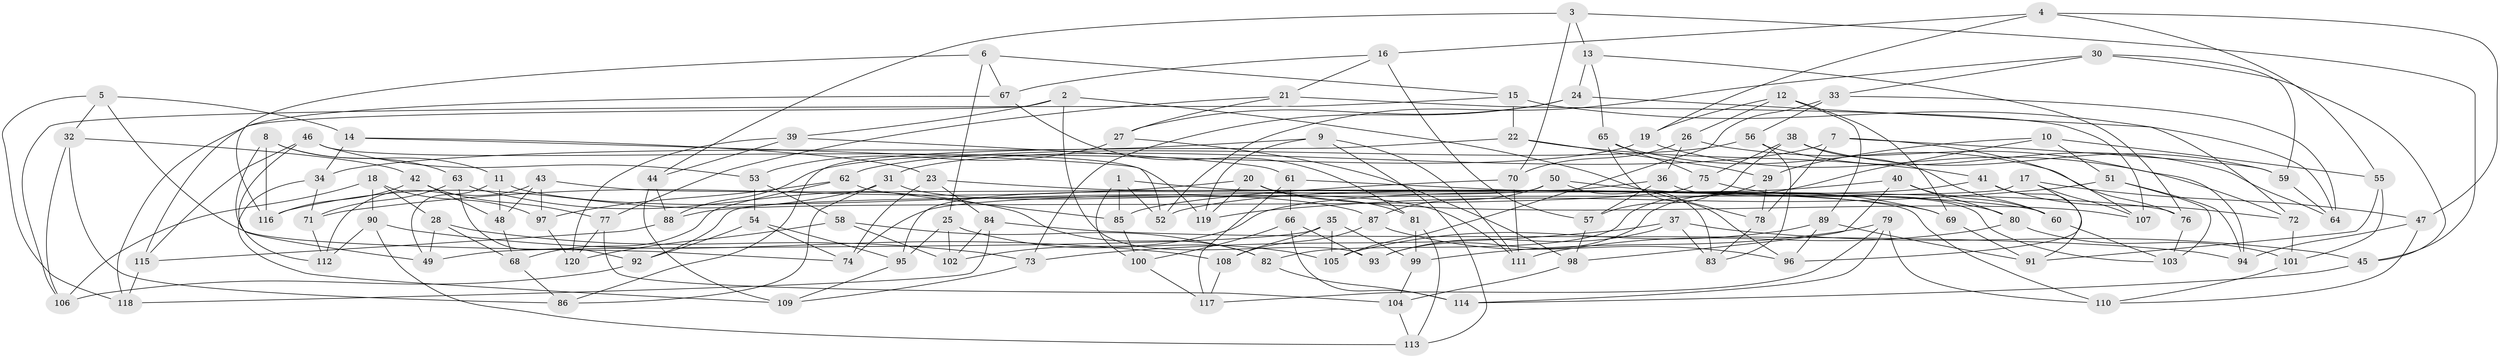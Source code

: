 // coarse degree distribution, {3: 0.14583333333333334, 5: 0.16666666666666666, 4: 0.4166666666666667, 8: 0.10416666666666667, 6: 0.0625, 7: 0.020833333333333332, 11: 0.041666666666666664, 17: 0.020833333333333332, 9: 0.020833333333333332}
// Generated by graph-tools (version 1.1) at 2025/03/03/04/25 22:03:57]
// undirected, 120 vertices, 240 edges
graph export_dot {
graph [start="1"]
  node [color=gray90,style=filled];
  1;
  2;
  3;
  4;
  5;
  6;
  7;
  8;
  9;
  10;
  11;
  12;
  13;
  14;
  15;
  16;
  17;
  18;
  19;
  20;
  21;
  22;
  23;
  24;
  25;
  26;
  27;
  28;
  29;
  30;
  31;
  32;
  33;
  34;
  35;
  36;
  37;
  38;
  39;
  40;
  41;
  42;
  43;
  44;
  45;
  46;
  47;
  48;
  49;
  50;
  51;
  52;
  53;
  54;
  55;
  56;
  57;
  58;
  59;
  60;
  61;
  62;
  63;
  64;
  65;
  66;
  67;
  68;
  69;
  70;
  71;
  72;
  73;
  74;
  75;
  76;
  77;
  78;
  79;
  80;
  81;
  82;
  83;
  84;
  85;
  86;
  87;
  88;
  89;
  90;
  91;
  92;
  93;
  94;
  95;
  96;
  97;
  98;
  99;
  100;
  101;
  102;
  103;
  104;
  105;
  106;
  107;
  108;
  109;
  110;
  111;
  112;
  113;
  114;
  115;
  116;
  117;
  118;
  119;
  120;
  1 -- 85;
  1 -- 110;
  1 -- 52;
  1 -- 100;
  2 -- 39;
  2 -- 93;
  2 -- 78;
  2 -- 115;
  3 -- 44;
  3 -- 70;
  3 -- 13;
  3 -- 45;
  4 -- 55;
  4 -- 16;
  4 -- 19;
  4 -- 47;
  5 -- 32;
  5 -- 14;
  5 -- 118;
  5 -- 74;
  6 -- 67;
  6 -- 116;
  6 -- 25;
  6 -- 15;
  7 -- 59;
  7 -- 107;
  7 -- 31;
  7 -- 78;
  8 -- 11;
  8 -- 116;
  8 -- 63;
  8 -- 49;
  9 -- 119;
  9 -- 111;
  9 -- 34;
  9 -- 113;
  10 -- 51;
  10 -- 93;
  10 -- 55;
  10 -- 29;
  11 -- 48;
  11 -- 49;
  11 -- 87;
  12 -- 26;
  12 -- 19;
  12 -- 89;
  12 -- 69;
  13 -- 76;
  13 -- 65;
  13 -- 24;
  14 -- 23;
  14 -- 52;
  14 -- 34;
  15 -- 22;
  15 -- 64;
  15 -- 106;
  16 -- 67;
  16 -- 57;
  16 -- 21;
  17 -- 92;
  17 -- 47;
  17 -- 107;
  17 -- 96;
  18 -- 28;
  18 -- 97;
  18 -- 106;
  18 -- 90;
  19 -- 88;
  19 -- 72;
  20 -- 81;
  20 -- 107;
  20 -- 71;
  20 -- 119;
  21 -- 27;
  21 -- 77;
  21 -- 107;
  22 -- 41;
  22 -- 86;
  22 -- 29;
  23 -- 76;
  23 -- 84;
  23 -- 74;
  24 -- 73;
  24 -- 27;
  24 -- 72;
  25 -- 105;
  25 -- 102;
  25 -- 95;
  26 -- 36;
  26 -- 94;
  26 -- 70;
  27 -- 53;
  27 -- 98;
  28 -- 68;
  28 -- 49;
  28 -- 73;
  29 -- 82;
  29 -- 78;
  30 -- 45;
  30 -- 52;
  30 -- 33;
  30 -- 59;
  31 -- 86;
  31 -- 111;
  31 -- 116;
  32 -- 42;
  32 -- 86;
  32 -- 106;
  33 -- 64;
  33 -- 56;
  33 -- 105;
  34 -- 109;
  34 -- 71;
  35 -- 99;
  35 -- 49;
  35 -- 108;
  35 -- 105;
  36 -- 103;
  36 -- 74;
  36 -- 57;
  37 -- 93;
  37 -- 45;
  37 -- 83;
  37 -- 73;
  38 -- 59;
  38 -- 60;
  38 -- 57;
  38 -- 75;
  39 -- 44;
  39 -- 120;
  39 -- 61;
  40 -- 60;
  40 -- 102;
  40 -- 98;
  40 -- 80;
  41 -- 52;
  41 -- 72;
  41 -- 91;
  42 -- 77;
  42 -- 116;
  42 -- 48;
  43 -- 112;
  43 -- 48;
  43 -- 97;
  43 -- 60;
  44 -- 109;
  44 -- 88;
  45 -- 114;
  46 -- 115;
  46 -- 119;
  46 -- 112;
  46 -- 53;
  47 -- 94;
  47 -- 110;
  48 -- 68;
  50 -- 69;
  50 -- 95;
  50 -- 87;
  50 -- 83;
  51 -- 94;
  51 -- 119;
  51 -- 103;
  53 -- 54;
  53 -- 58;
  54 -- 95;
  54 -- 74;
  54 -- 92;
  55 -- 101;
  55 -- 91;
  56 -- 83;
  56 -- 62;
  56 -- 64;
  57 -- 98;
  58 -- 120;
  58 -- 102;
  58 -- 82;
  59 -- 64;
  60 -- 103;
  61 -- 66;
  61 -- 117;
  61 -- 69;
  62 -- 85;
  62 -- 97;
  62 -- 68;
  63 -- 92;
  63 -- 71;
  63 -- 82;
  65 -- 76;
  65 -- 96;
  65 -- 75;
  66 -- 100;
  66 -- 93;
  66 -- 114;
  67 -- 81;
  67 -- 118;
  68 -- 86;
  69 -- 91;
  70 -- 85;
  70 -- 111;
  71 -- 112;
  72 -- 101;
  73 -- 109;
  75 -- 88;
  75 -- 80;
  76 -- 103;
  77 -- 104;
  77 -- 120;
  78 -- 83;
  79 -- 117;
  79 -- 110;
  79 -- 114;
  79 -- 99;
  80 -- 111;
  80 -- 101;
  81 -- 99;
  81 -- 113;
  82 -- 114;
  84 -- 118;
  84 -- 94;
  84 -- 102;
  85 -- 100;
  87 -- 96;
  87 -- 108;
  88 -- 115;
  89 -- 96;
  89 -- 105;
  89 -- 91;
  90 -- 112;
  90 -- 113;
  90 -- 108;
  92 -- 106;
  95 -- 109;
  97 -- 120;
  98 -- 104;
  99 -- 104;
  100 -- 117;
  101 -- 110;
  104 -- 113;
  108 -- 117;
  115 -- 118;
}
